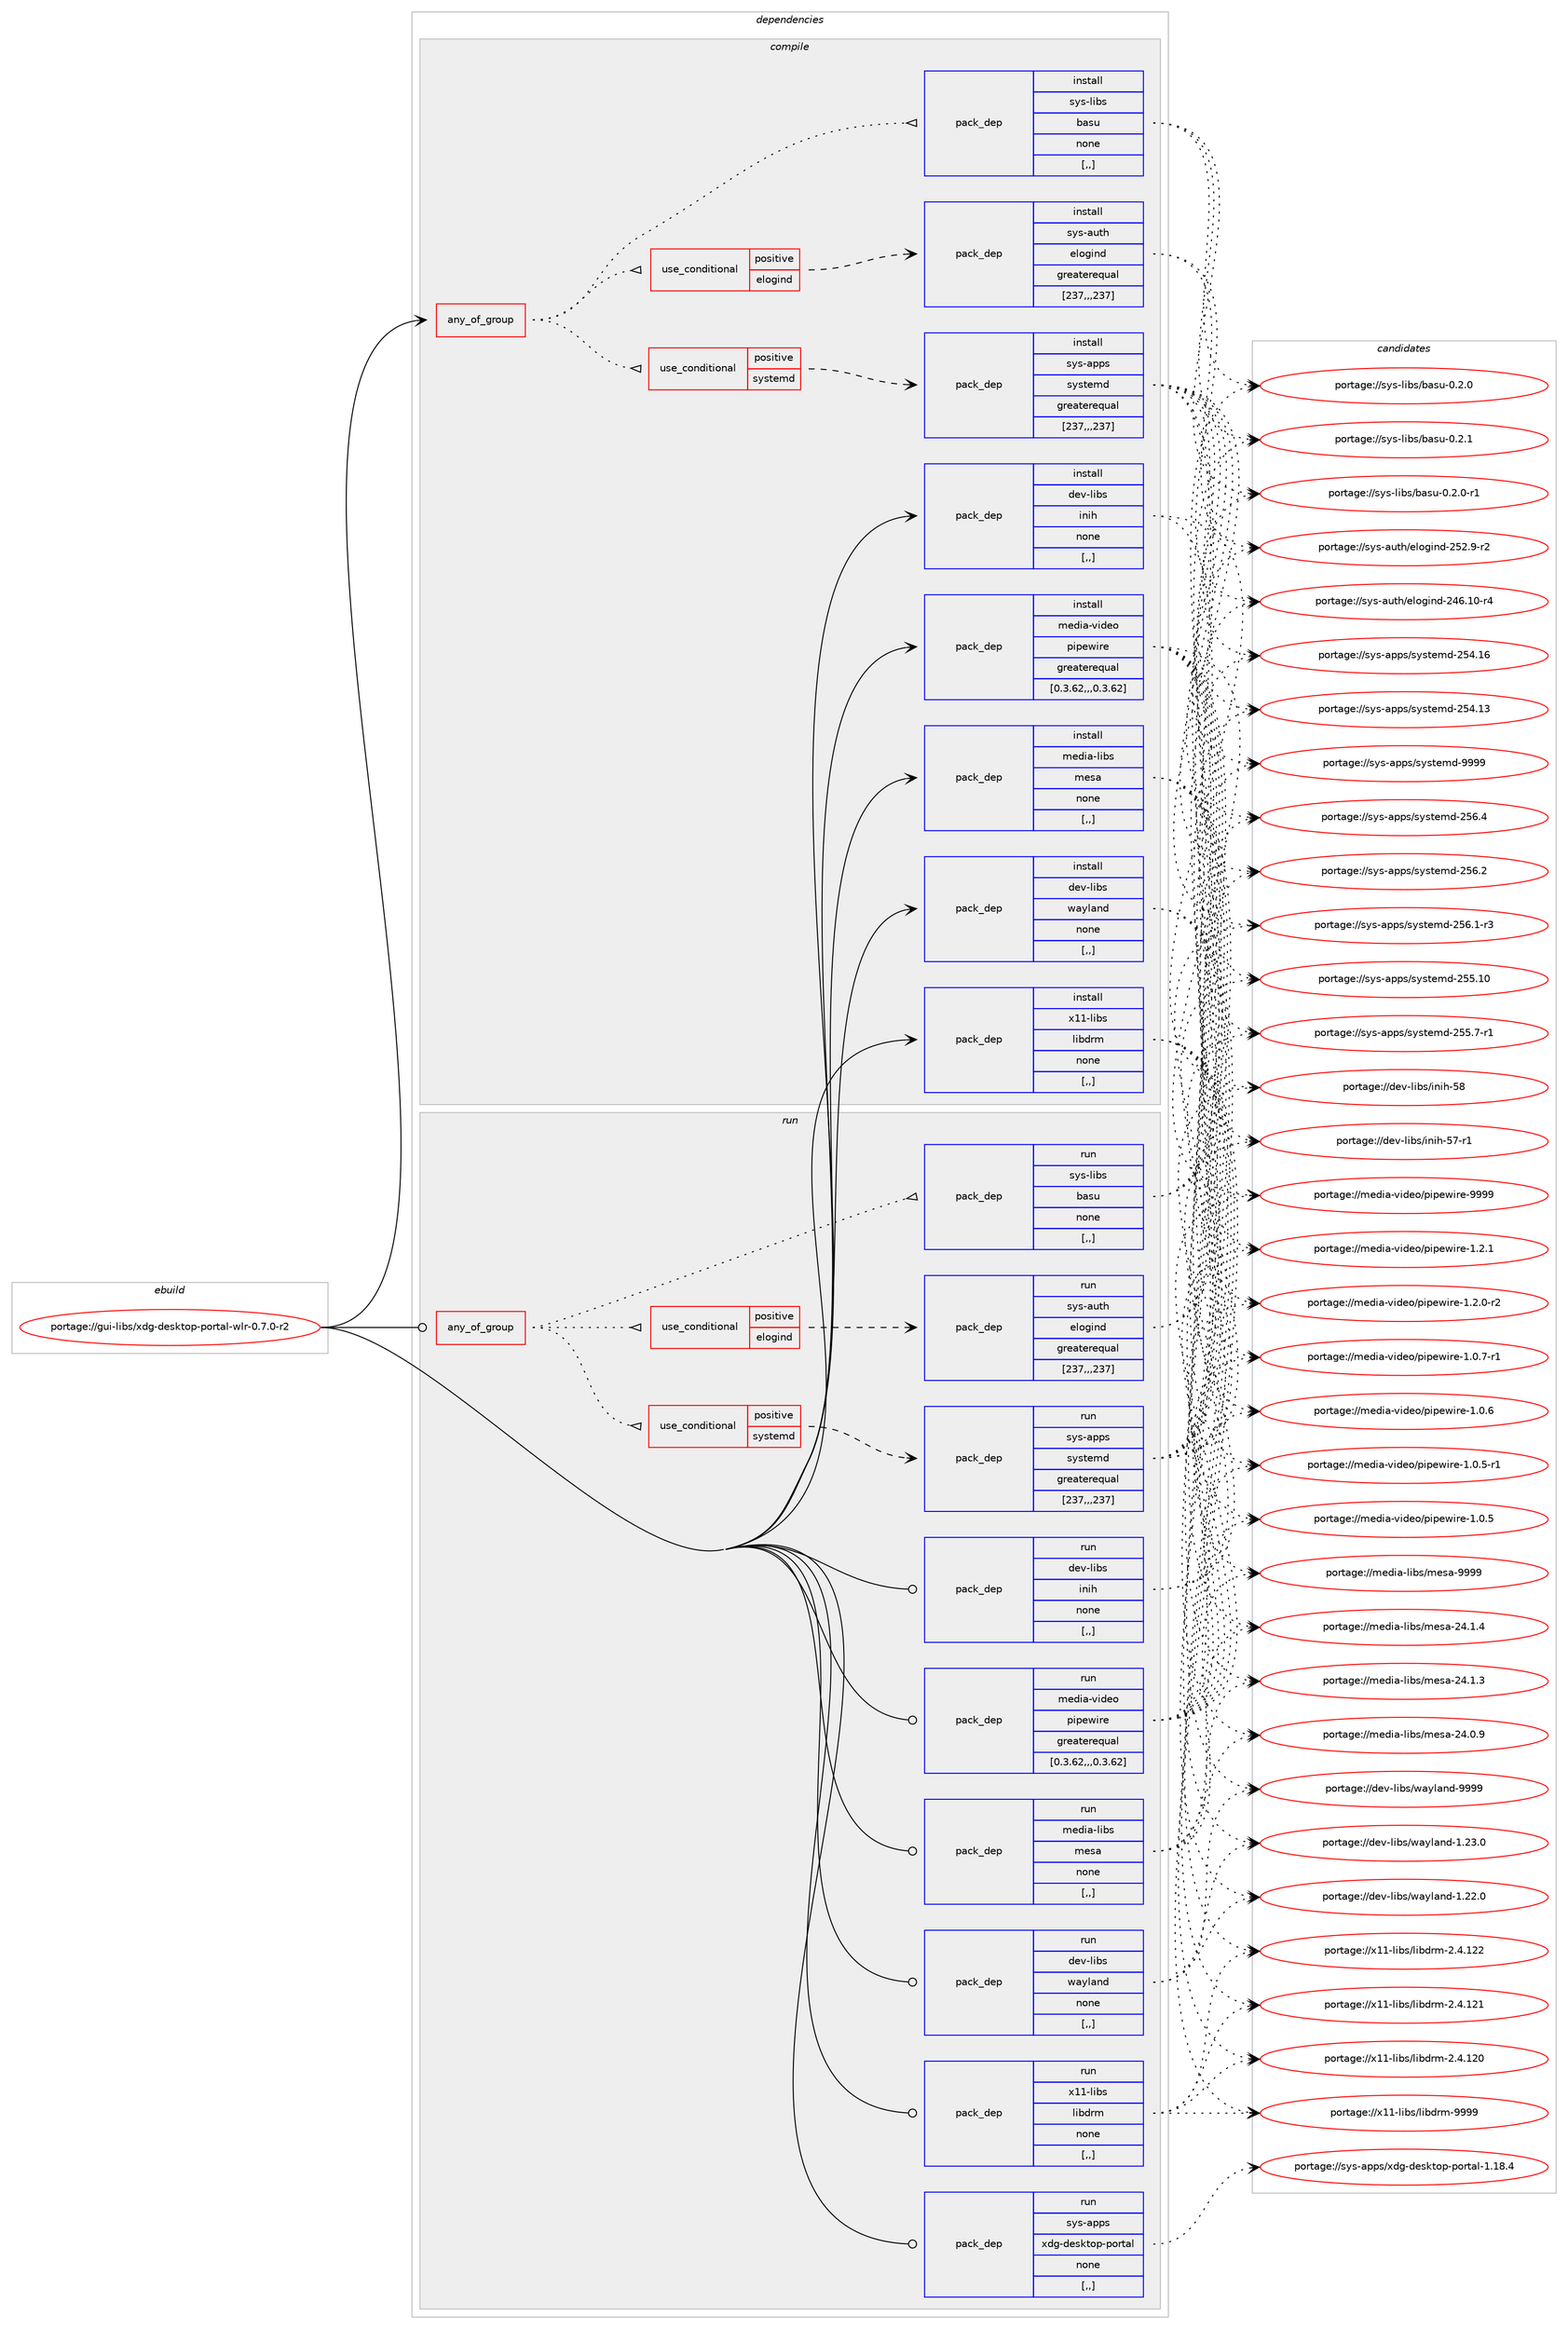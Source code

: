 digraph prolog {

# *************
# Graph options
# *************

newrank=true;
concentrate=true;
compound=true;
graph [rankdir=LR,fontname=Helvetica,fontsize=10,ranksep=1.5];#, ranksep=2.5, nodesep=0.2];
edge  [arrowhead=vee];
node  [fontname=Helvetica,fontsize=10];

# **********
# The ebuild
# **********

subgraph cluster_leftcol {
color=gray;
label=<<i>ebuild</i>>;
id [label="portage://gui-libs/xdg-desktop-portal-wlr-0.7.0-r2", color=red, width=4, href="../gui-libs/xdg-desktop-portal-wlr-0.7.0-r2.svg"];
}

# ****************
# The dependencies
# ****************

subgraph cluster_midcol {
color=gray;
label=<<i>dependencies</i>>;
subgraph cluster_compile {
fillcolor="#eeeeee";
style=filled;
label=<<i>compile</i>>;
subgraph any1433 {
dependency245024 [label=<<TABLE BORDER="0" CELLBORDER="1" CELLSPACING="0" CELLPADDING="4"><TR><TD CELLPADDING="10">any_of_group</TD></TR></TABLE>>, shape=none, color=red];subgraph cond66722 {
dependency245025 [label=<<TABLE BORDER="0" CELLBORDER="1" CELLSPACING="0" CELLPADDING="4"><TR><TD ROWSPAN="3" CELLPADDING="10">use_conditional</TD></TR><TR><TD>positive</TD></TR><TR><TD>systemd</TD></TR></TABLE>>, shape=none, color=red];
subgraph pack176709 {
dependency245026 [label=<<TABLE BORDER="0" CELLBORDER="1" CELLSPACING="0" CELLPADDING="4" WIDTH="220"><TR><TD ROWSPAN="6" CELLPADDING="30">pack_dep</TD></TR><TR><TD WIDTH="110">install</TD></TR><TR><TD>sys-apps</TD></TR><TR><TD>systemd</TD></TR><TR><TD>greaterequal</TD></TR><TR><TD>[237,,,237]</TD></TR></TABLE>>, shape=none, color=blue];
}
dependency245025:e -> dependency245026:w [weight=20,style="dashed",arrowhead="vee"];
}
dependency245024:e -> dependency245025:w [weight=20,style="dotted",arrowhead="oinv"];
subgraph cond66723 {
dependency245027 [label=<<TABLE BORDER="0" CELLBORDER="1" CELLSPACING="0" CELLPADDING="4"><TR><TD ROWSPAN="3" CELLPADDING="10">use_conditional</TD></TR><TR><TD>positive</TD></TR><TR><TD>elogind</TD></TR></TABLE>>, shape=none, color=red];
subgraph pack176710 {
dependency245028 [label=<<TABLE BORDER="0" CELLBORDER="1" CELLSPACING="0" CELLPADDING="4" WIDTH="220"><TR><TD ROWSPAN="6" CELLPADDING="30">pack_dep</TD></TR><TR><TD WIDTH="110">install</TD></TR><TR><TD>sys-auth</TD></TR><TR><TD>elogind</TD></TR><TR><TD>greaterequal</TD></TR><TR><TD>[237,,,237]</TD></TR></TABLE>>, shape=none, color=blue];
}
dependency245027:e -> dependency245028:w [weight=20,style="dashed",arrowhead="vee"];
}
dependency245024:e -> dependency245027:w [weight=20,style="dotted",arrowhead="oinv"];
subgraph pack176711 {
dependency245029 [label=<<TABLE BORDER="0" CELLBORDER="1" CELLSPACING="0" CELLPADDING="4" WIDTH="220"><TR><TD ROWSPAN="6" CELLPADDING="30">pack_dep</TD></TR><TR><TD WIDTH="110">install</TD></TR><TR><TD>sys-libs</TD></TR><TR><TD>basu</TD></TR><TR><TD>none</TD></TR><TR><TD>[,,]</TD></TR></TABLE>>, shape=none, color=blue];
}
dependency245024:e -> dependency245029:w [weight=20,style="dotted",arrowhead="oinv"];
}
id:e -> dependency245024:w [weight=20,style="solid",arrowhead="vee"];
subgraph pack176712 {
dependency245030 [label=<<TABLE BORDER="0" CELLBORDER="1" CELLSPACING="0" CELLPADDING="4" WIDTH="220"><TR><TD ROWSPAN="6" CELLPADDING="30">pack_dep</TD></TR><TR><TD WIDTH="110">install</TD></TR><TR><TD>dev-libs</TD></TR><TR><TD>inih</TD></TR><TR><TD>none</TD></TR><TR><TD>[,,]</TD></TR></TABLE>>, shape=none, color=blue];
}
id:e -> dependency245030:w [weight=20,style="solid",arrowhead="vee"];
subgraph pack176713 {
dependency245031 [label=<<TABLE BORDER="0" CELLBORDER="1" CELLSPACING="0" CELLPADDING="4" WIDTH="220"><TR><TD ROWSPAN="6" CELLPADDING="30">pack_dep</TD></TR><TR><TD WIDTH="110">install</TD></TR><TR><TD>dev-libs</TD></TR><TR><TD>wayland</TD></TR><TR><TD>none</TD></TR><TR><TD>[,,]</TD></TR></TABLE>>, shape=none, color=blue];
}
id:e -> dependency245031:w [weight=20,style="solid",arrowhead="vee"];
subgraph pack176714 {
dependency245032 [label=<<TABLE BORDER="0" CELLBORDER="1" CELLSPACING="0" CELLPADDING="4" WIDTH="220"><TR><TD ROWSPAN="6" CELLPADDING="30">pack_dep</TD></TR><TR><TD WIDTH="110">install</TD></TR><TR><TD>media-libs</TD></TR><TR><TD>mesa</TD></TR><TR><TD>none</TD></TR><TR><TD>[,,]</TD></TR></TABLE>>, shape=none, color=blue];
}
id:e -> dependency245032:w [weight=20,style="solid",arrowhead="vee"];
subgraph pack176715 {
dependency245033 [label=<<TABLE BORDER="0" CELLBORDER="1" CELLSPACING="0" CELLPADDING="4" WIDTH="220"><TR><TD ROWSPAN="6" CELLPADDING="30">pack_dep</TD></TR><TR><TD WIDTH="110">install</TD></TR><TR><TD>media-video</TD></TR><TR><TD>pipewire</TD></TR><TR><TD>greaterequal</TD></TR><TR><TD>[0.3.62,,,0.3.62]</TD></TR></TABLE>>, shape=none, color=blue];
}
id:e -> dependency245033:w [weight=20,style="solid",arrowhead="vee"];
subgraph pack176716 {
dependency245034 [label=<<TABLE BORDER="0" CELLBORDER="1" CELLSPACING="0" CELLPADDING="4" WIDTH="220"><TR><TD ROWSPAN="6" CELLPADDING="30">pack_dep</TD></TR><TR><TD WIDTH="110">install</TD></TR><TR><TD>x11-libs</TD></TR><TR><TD>libdrm</TD></TR><TR><TD>none</TD></TR><TR><TD>[,,]</TD></TR></TABLE>>, shape=none, color=blue];
}
id:e -> dependency245034:w [weight=20,style="solid",arrowhead="vee"];
}
subgraph cluster_compileandrun {
fillcolor="#eeeeee";
style=filled;
label=<<i>compile and run</i>>;
}
subgraph cluster_run {
fillcolor="#eeeeee";
style=filled;
label=<<i>run</i>>;
subgraph any1434 {
dependency245035 [label=<<TABLE BORDER="0" CELLBORDER="1" CELLSPACING="0" CELLPADDING="4"><TR><TD CELLPADDING="10">any_of_group</TD></TR></TABLE>>, shape=none, color=red];subgraph cond66724 {
dependency245036 [label=<<TABLE BORDER="0" CELLBORDER="1" CELLSPACING="0" CELLPADDING="4"><TR><TD ROWSPAN="3" CELLPADDING="10">use_conditional</TD></TR><TR><TD>positive</TD></TR><TR><TD>systemd</TD></TR></TABLE>>, shape=none, color=red];
subgraph pack176717 {
dependency245037 [label=<<TABLE BORDER="0" CELLBORDER="1" CELLSPACING="0" CELLPADDING="4" WIDTH="220"><TR><TD ROWSPAN="6" CELLPADDING="30">pack_dep</TD></TR><TR><TD WIDTH="110">run</TD></TR><TR><TD>sys-apps</TD></TR><TR><TD>systemd</TD></TR><TR><TD>greaterequal</TD></TR><TR><TD>[237,,,237]</TD></TR></TABLE>>, shape=none, color=blue];
}
dependency245036:e -> dependency245037:w [weight=20,style="dashed",arrowhead="vee"];
}
dependency245035:e -> dependency245036:w [weight=20,style="dotted",arrowhead="oinv"];
subgraph cond66725 {
dependency245038 [label=<<TABLE BORDER="0" CELLBORDER="1" CELLSPACING="0" CELLPADDING="4"><TR><TD ROWSPAN="3" CELLPADDING="10">use_conditional</TD></TR><TR><TD>positive</TD></TR><TR><TD>elogind</TD></TR></TABLE>>, shape=none, color=red];
subgraph pack176718 {
dependency245039 [label=<<TABLE BORDER="0" CELLBORDER="1" CELLSPACING="0" CELLPADDING="4" WIDTH="220"><TR><TD ROWSPAN="6" CELLPADDING="30">pack_dep</TD></TR><TR><TD WIDTH="110">run</TD></TR><TR><TD>sys-auth</TD></TR><TR><TD>elogind</TD></TR><TR><TD>greaterequal</TD></TR><TR><TD>[237,,,237]</TD></TR></TABLE>>, shape=none, color=blue];
}
dependency245038:e -> dependency245039:w [weight=20,style="dashed",arrowhead="vee"];
}
dependency245035:e -> dependency245038:w [weight=20,style="dotted",arrowhead="oinv"];
subgraph pack176719 {
dependency245040 [label=<<TABLE BORDER="0" CELLBORDER="1" CELLSPACING="0" CELLPADDING="4" WIDTH="220"><TR><TD ROWSPAN="6" CELLPADDING="30">pack_dep</TD></TR><TR><TD WIDTH="110">run</TD></TR><TR><TD>sys-libs</TD></TR><TR><TD>basu</TD></TR><TR><TD>none</TD></TR><TR><TD>[,,]</TD></TR></TABLE>>, shape=none, color=blue];
}
dependency245035:e -> dependency245040:w [weight=20,style="dotted",arrowhead="oinv"];
}
id:e -> dependency245035:w [weight=20,style="solid",arrowhead="odot"];
subgraph pack176720 {
dependency245041 [label=<<TABLE BORDER="0" CELLBORDER="1" CELLSPACING="0" CELLPADDING="4" WIDTH="220"><TR><TD ROWSPAN="6" CELLPADDING="30">pack_dep</TD></TR><TR><TD WIDTH="110">run</TD></TR><TR><TD>dev-libs</TD></TR><TR><TD>inih</TD></TR><TR><TD>none</TD></TR><TR><TD>[,,]</TD></TR></TABLE>>, shape=none, color=blue];
}
id:e -> dependency245041:w [weight=20,style="solid",arrowhead="odot"];
subgraph pack176721 {
dependency245042 [label=<<TABLE BORDER="0" CELLBORDER="1" CELLSPACING="0" CELLPADDING="4" WIDTH="220"><TR><TD ROWSPAN="6" CELLPADDING="30">pack_dep</TD></TR><TR><TD WIDTH="110">run</TD></TR><TR><TD>dev-libs</TD></TR><TR><TD>wayland</TD></TR><TR><TD>none</TD></TR><TR><TD>[,,]</TD></TR></TABLE>>, shape=none, color=blue];
}
id:e -> dependency245042:w [weight=20,style="solid",arrowhead="odot"];
subgraph pack176722 {
dependency245043 [label=<<TABLE BORDER="0" CELLBORDER="1" CELLSPACING="0" CELLPADDING="4" WIDTH="220"><TR><TD ROWSPAN="6" CELLPADDING="30">pack_dep</TD></TR><TR><TD WIDTH="110">run</TD></TR><TR><TD>media-libs</TD></TR><TR><TD>mesa</TD></TR><TR><TD>none</TD></TR><TR><TD>[,,]</TD></TR></TABLE>>, shape=none, color=blue];
}
id:e -> dependency245043:w [weight=20,style="solid",arrowhead="odot"];
subgraph pack176723 {
dependency245044 [label=<<TABLE BORDER="0" CELLBORDER="1" CELLSPACING="0" CELLPADDING="4" WIDTH="220"><TR><TD ROWSPAN="6" CELLPADDING="30">pack_dep</TD></TR><TR><TD WIDTH="110">run</TD></TR><TR><TD>media-video</TD></TR><TR><TD>pipewire</TD></TR><TR><TD>greaterequal</TD></TR><TR><TD>[0.3.62,,,0.3.62]</TD></TR></TABLE>>, shape=none, color=blue];
}
id:e -> dependency245044:w [weight=20,style="solid",arrowhead="odot"];
subgraph pack176724 {
dependency245045 [label=<<TABLE BORDER="0" CELLBORDER="1" CELLSPACING="0" CELLPADDING="4" WIDTH="220"><TR><TD ROWSPAN="6" CELLPADDING="30">pack_dep</TD></TR><TR><TD WIDTH="110">run</TD></TR><TR><TD>sys-apps</TD></TR><TR><TD>xdg-desktop-portal</TD></TR><TR><TD>none</TD></TR><TR><TD>[,,]</TD></TR></TABLE>>, shape=none, color=blue];
}
id:e -> dependency245045:w [weight=20,style="solid",arrowhead="odot"];
subgraph pack176725 {
dependency245046 [label=<<TABLE BORDER="0" CELLBORDER="1" CELLSPACING="0" CELLPADDING="4" WIDTH="220"><TR><TD ROWSPAN="6" CELLPADDING="30">pack_dep</TD></TR><TR><TD WIDTH="110">run</TD></TR><TR><TD>x11-libs</TD></TR><TR><TD>libdrm</TD></TR><TR><TD>none</TD></TR><TR><TD>[,,]</TD></TR></TABLE>>, shape=none, color=blue];
}
id:e -> dependency245046:w [weight=20,style="solid",arrowhead="odot"];
}
}

# **************
# The candidates
# **************

subgraph cluster_choices {
rank=same;
color=gray;
label=<<i>candidates</i>>;

subgraph choice176709 {
color=black;
nodesep=1;
choice1151211154597112112115471151211151161011091004557575757 [label="portage://sys-apps/systemd-9999", color=red, width=4,href="../sys-apps/systemd-9999.svg"];
choice115121115459711211211547115121115116101109100455053544652 [label="portage://sys-apps/systemd-256.4", color=red, width=4,href="../sys-apps/systemd-256.4.svg"];
choice115121115459711211211547115121115116101109100455053544650 [label="portage://sys-apps/systemd-256.2", color=red, width=4,href="../sys-apps/systemd-256.2.svg"];
choice1151211154597112112115471151211151161011091004550535446494511451 [label="portage://sys-apps/systemd-256.1-r3", color=red, width=4,href="../sys-apps/systemd-256.1-r3.svg"];
choice11512111545971121121154711512111511610110910045505353464948 [label="portage://sys-apps/systemd-255.10", color=red, width=4,href="../sys-apps/systemd-255.10.svg"];
choice1151211154597112112115471151211151161011091004550535346554511449 [label="portage://sys-apps/systemd-255.7-r1", color=red, width=4,href="../sys-apps/systemd-255.7-r1.svg"];
choice11512111545971121121154711512111511610110910045505352464954 [label="portage://sys-apps/systemd-254.16", color=red, width=4,href="../sys-apps/systemd-254.16.svg"];
choice11512111545971121121154711512111511610110910045505352464951 [label="portage://sys-apps/systemd-254.13", color=red, width=4,href="../sys-apps/systemd-254.13.svg"];
dependency245026:e -> choice1151211154597112112115471151211151161011091004557575757:w [style=dotted,weight="100"];
dependency245026:e -> choice115121115459711211211547115121115116101109100455053544652:w [style=dotted,weight="100"];
dependency245026:e -> choice115121115459711211211547115121115116101109100455053544650:w [style=dotted,weight="100"];
dependency245026:e -> choice1151211154597112112115471151211151161011091004550535446494511451:w [style=dotted,weight="100"];
dependency245026:e -> choice11512111545971121121154711512111511610110910045505353464948:w [style=dotted,weight="100"];
dependency245026:e -> choice1151211154597112112115471151211151161011091004550535346554511449:w [style=dotted,weight="100"];
dependency245026:e -> choice11512111545971121121154711512111511610110910045505352464954:w [style=dotted,weight="100"];
dependency245026:e -> choice11512111545971121121154711512111511610110910045505352464951:w [style=dotted,weight="100"];
}
subgraph choice176710 {
color=black;
nodesep=1;
choice1151211154597117116104471011081111031051101004550535046574511450 [label="portage://sys-auth/elogind-252.9-r2", color=red, width=4,href="../sys-auth/elogind-252.9-r2.svg"];
choice115121115459711711610447101108111103105110100455052544649484511452 [label="portage://sys-auth/elogind-246.10-r4", color=red, width=4,href="../sys-auth/elogind-246.10-r4.svg"];
dependency245028:e -> choice1151211154597117116104471011081111031051101004550535046574511450:w [style=dotted,weight="100"];
dependency245028:e -> choice115121115459711711610447101108111103105110100455052544649484511452:w [style=dotted,weight="100"];
}
subgraph choice176711 {
color=black;
nodesep=1;
choice1151211154510810598115479897115117454846504649 [label="portage://sys-libs/basu-0.2.1", color=red, width=4,href="../sys-libs/basu-0.2.1.svg"];
choice11512111545108105981154798971151174548465046484511449 [label="portage://sys-libs/basu-0.2.0-r1", color=red, width=4,href="../sys-libs/basu-0.2.0-r1.svg"];
choice1151211154510810598115479897115117454846504648 [label="portage://sys-libs/basu-0.2.0", color=red, width=4,href="../sys-libs/basu-0.2.0.svg"];
dependency245029:e -> choice1151211154510810598115479897115117454846504649:w [style=dotted,weight="100"];
dependency245029:e -> choice11512111545108105981154798971151174548465046484511449:w [style=dotted,weight="100"];
dependency245029:e -> choice1151211154510810598115479897115117454846504648:w [style=dotted,weight="100"];
}
subgraph choice176712 {
color=black;
nodesep=1;
choice100101118451081059811547105110105104455356 [label="portage://dev-libs/inih-58", color=red, width=4,href="../dev-libs/inih-58.svg"];
choice1001011184510810598115471051101051044553554511449 [label="portage://dev-libs/inih-57-r1", color=red, width=4,href="../dev-libs/inih-57-r1.svg"];
dependency245030:e -> choice100101118451081059811547105110105104455356:w [style=dotted,weight="100"];
dependency245030:e -> choice1001011184510810598115471051101051044553554511449:w [style=dotted,weight="100"];
}
subgraph choice176713 {
color=black;
nodesep=1;
choice10010111845108105981154711997121108971101004557575757 [label="portage://dev-libs/wayland-9999", color=red, width=4,href="../dev-libs/wayland-9999.svg"];
choice100101118451081059811547119971211089711010045494650514648 [label="portage://dev-libs/wayland-1.23.0", color=red, width=4,href="../dev-libs/wayland-1.23.0.svg"];
choice100101118451081059811547119971211089711010045494650504648 [label="portage://dev-libs/wayland-1.22.0", color=red, width=4,href="../dev-libs/wayland-1.22.0.svg"];
dependency245031:e -> choice10010111845108105981154711997121108971101004557575757:w [style=dotted,weight="100"];
dependency245031:e -> choice100101118451081059811547119971211089711010045494650514648:w [style=dotted,weight="100"];
dependency245031:e -> choice100101118451081059811547119971211089711010045494650504648:w [style=dotted,weight="100"];
}
subgraph choice176714 {
color=black;
nodesep=1;
choice10910110010597451081059811547109101115974557575757 [label="portage://media-libs/mesa-9999", color=red, width=4,href="../media-libs/mesa-9999.svg"];
choice109101100105974510810598115471091011159745505246494652 [label="portage://media-libs/mesa-24.1.4", color=red, width=4,href="../media-libs/mesa-24.1.4.svg"];
choice109101100105974510810598115471091011159745505246494651 [label="portage://media-libs/mesa-24.1.3", color=red, width=4,href="../media-libs/mesa-24.1.3.svg"];
choice109101100105974510810598115471091011159745505246484657 [label="portage://media-libs/mesa-24.0.9", color=red, width=4,href="../media-libs/mesa-24.0.9.svg"];
dependency245032:e -> choice10910110010597451081059811547109101115974557575757:w [style=dotted,weight="100"];
dependency245032:e -> choice109101100105974510810598115471091011159745505246494652:w [style=dotted,weight="100"];
dependency245032:e -> choice109101100105974510810598115471091011159745505246494651:w [style=dotted,weight="100"];
dependency245032:e -> choice109101100105974510810598115471091011159745505246484657:w [style=dotted,weight="100"];
}
subgraph choice176715 {
color=black;
nodesep=1;
choice1091011001059745118105100101111471121051121011191051141014557575757 [label="portage://media-video/pipewire-9999", color=red, width=4,href="../media-video/pipewire-9999.svg"];
choice109101100105974511810510010111147112105112101119105114101454946504649 [label="portage://media-video/pipewire-1.2.1", color=red, width=4,href="../media-video/pipewire-1.2.1.svg"];
choice1091011001059745118105100101111471121051121011191051141014549465046484511450 [label="portage://media-video/pipewire-1.2.0-r2", color=red, width=4,href="../media-video/pipewire-1.2.0-r2.svg"];
choice1091011001059745118105100101111471121051121011191051141014549464846554511449 [label="portage://media-video/pipewire-1.0.7-r1", color=red, width=4,href="../media-video/pipewire-1.0.7-r1.svg"];
choice109101100105974511810510010111147112105112101119105114101454946484654 [label="portage://media-video/pipewire-1.0.6", color=red, width=4,href="../media-video/pipewire-1.0.6.svg"];
choice1091011001059745118105100101111471121051121011191051141014549464846534511449 [label="portage://media-video/pipewire-1.0.5-r1", color=red, width=4,href="../media-video/pipewire-1.0.5-r1.svg"];
choice109101100105974511810510010111147112105112101119105114101454946484653 [label="portage://media-video/pipewire-1.0.5", color=red, width=4,href="../media-video/pipewire-1.0.5.svg"];
dependency245033:e -> choice1091011001059745118105100101111471121051121011191051141014557575757:w [style=dotted,weight="100"];
dependency245033:e -> choice109101100105974511810510010111147112105112101119105114101454946504649:w [style=dotted,weight="100"];
dependency245033:e -> choice1091011001059745118105100101111471121051121011191051141014549465046484511450:w [style=dotted,weight="100"];
dependency245033:e -> choice1091011001059745118105100101111471121051121011191051141014549464846554511449:w [style=dotted,weight="100"];
dependency245033:e -> choice109101100105974511810510010111147112105112101119105114101454946484654:w [style=dotted,weight="100"];
dependency245033:e -> choice1091011001059745118105100101111471121051121011191051141014549464846534511449:w [style=dotted,weight="100"];
dependency245033:e -> choice109101100105974511810510010111147112105112101119105114101454946484653:w [style=dotted,weight="100"];
}
subgraph choice176716 {
color=black;
nodesep=1;
choice1204949451081059811547108105981001141094557575757 [label="portage://x11-libs/libdrm-9999", color=red, width=4,href="../x11-libs/libdrm-9999.svg"];
choice1204949451081059811547108105981001141094550465246495050 [label="portage://x11-libs/libdrm-2.4.122", color=red, width=4,href="../x11-libs/libdrm-2.4.122.svg"];
choice1204949451081059811547108105981001141094550465246495049 [label="portage://x11-libs/libdrm-2.4.121", color=red, width=4,href="../x11-libs/libdrm-2.4.121.svg"];
choice1204949451081059811547108105981001141094550465246495048 [label="portage://x11-libs/libdrm-2.4.120", color=red, width=4,href="../x11-libs/libdrm-2.4.120.svg"];
dependency245034:e -> choice1204949451081059811547108105981001141094557575757:w [style=dotted,weight="100"];
dependency245034:e -> choice1204949451081059811547108105981001141094550465246495050:w [style=dotted,weight="100"];
dependency245034:e -> choice1204949451081059811547108105981001141094550465246495049:w [style=dotted,weight="100"];
dependency245034:e -> choice1204949451081059811547108105981001141094550465246495048:w [style=dotted,weight="100"];
}
subgraph choice176717 {
color=black;
nodesep=1;
choice1151211154597112112115471151211151161011091004557575757 [label="portage://sys-apps/systemd-9999", color=red, width=4,href="../sys-apps/systemd-9999.svg"];
choice115121115459711211211547115121115116101109100455053544652 [label="portage://sys-apps/systemd-256.4", color=red, width=4,href="../sys-apps/systemd-256.4.svg"];
choice115121115459711211211547115121115116101109100455053544650 [label="portage://sys-apps/systemd-256.2", color=red, width=4,href="../sys-apps/systemd-256.2.svg"];
choice1151211154597112112115471151211151161011091004550535446494511451 [label="portage://sys-apps/systemd-256.1-r3", color=red, width=4,href="../sys-apps/systemd-256.1-r3.svg"];
choice11512111545971121121154711512111511610110910045505353464948 [label="portage://sys-apps/systemd-255.10", color=red, width=4,href="../sys-apps/systemd-255.10.svg"];
choice1151211154597112112115471151211151161011091004550535346554511449 [label="portage://sys-apps/systemd-255.7-r1", color=red, width=4,href="../sys-apps/systemd-255.7-r1.svg"];
choice11512111545971121121154711512111511610110910045505352464954 [label="portage://sys-apps/systemd-254.16", color=red, width=4,href="../sys-apps/systemd-254.16.svg"];
choice11512111545971121121154711512111511610110910045505352464951 [label="portage://sys-apps/systemd-254.13", color=red, width=4,href="../sys-apps/systemd-254.13.svg"];
dependency245037:e -> choice1151211154597112112115471151211151161011091004557575757:w [style=dotted,weight="100"];
dependency245037:e -> choice115121115459711211211547115121115116101109100455053544652:w [style=dotted,weight="100"];
dependency245037:e -> choice115121115459711211211547115121115116101109100455053544650:w [style=dotted,weight="100"];
dependency245037:e -> choice1151211154597112112115471151211151161011091004550535446494511451:w [style=dotted,weight="100"];
dependency245037:e -> choice11512111545971121121154711512111511610110910045505353464948:w [style=dotted,weight="100"];
dependency245037:e -> choice1151211154597112112115471151211151161011091004550535346554511449:w [style=dotted,weight="100"];
dependency245037:e -> choice11512111545971121121154711512111511610110910045505352464954:w [style=dotted,weight="100"];
dependency245037:e -> choice11512111545971121121154711512111511610110910045505352464951:w [style=dotted,weight="100"];
}
subgraph choice176718 {
color=black;
nodesep=1;
choice1151211154597117116104471011081111031051101004550535046574511450 [label="portage://sys-auth/elogind-252.9-r2", color=red, width=4,href="../sys-auth/elogind-252.9-r2.svg"];
choice115121115459711711610447101108111103105110100455052544649484511452 [label="portage://sys-auth/elogind-246.10-r4", color=red, width=4,href="../sys-auth/elogind-246.10-r4.svg"];
dependency245039:e -> choice1151211154597117116104471011081111031051101004550535046574511450:w [style=dotted,weight="100"];
dependency245039:e -> choice115121115459711711610447101108111103105110100455052544649484511452:w [style=dotted,weight="100"];
}
subgraph choice176719 {
color=black;
nodesep=1;
choice1151211154510810598115479897115117454846504649 [label="portage://sys-libs/basu-0.2.1", color=red, width=4,href="../sys-libs/basu-0.2.1.svg"];
choice11512111545108105981154798971151174548465046484511449 [label="portage://sys-libs/basu-0.2.0-r1", color=red, width=4,href="../sys-libs/basu-0.2.0-r1.svg"];
choice1151211154510810598115479897115117454846504648 [label="portage://sys-libs/basu-0.2.0", color=red, width=4,href="../sys-libs/basu-0.2.0.svg"];
dependency245040:e -> choice1151211154510810598115479897115117454846504649:w [style=dotted,weight="100"];
dependency245040:e -> choice11512111545108105981154798971151174548465046484511449:w [style=dotted,weight="100"];
dependency245040:e -> choice1151211154510810598115479897115117454846504648:w [style=dotted,weight="100"];
}
subgraph choice176720 {
color=black;
nodesep=1;
choice100101118451081059811547105110105104455356 [label="portage://dev-libs/inih-58", color=red, width=4,href="../dev-libs/inih-58.svg"];
choice1001011184510810598115471051101051044553554511449 [label="portage://dev-libs/inih-57-r1", color=red, width=4,href="../dev-libs/inih-57-r1.svg"];
dependency245041:e -> choice100101118451081059811547105110105104455356:w [style=dotted,weight="100"];
dependency245041:e -> choice1001011184510810598115471051101051044553554511449:w [style=dotted,weight="100"];
}
subgraph choice176721 {
color=black;
nodesep=1;
choice10010111845108105981154711997121108971101004557575757 [label="portage://dev-libs/wayland-9999", color=red, width=4,href="../dev-libs/wayland-9999.svg"];
choice100101118451081059811547119971211089711010045494650514648 [label="portage://dev-libs/wayland-1.23.0", color=red, width=4,href="../dev-libs/wayland-1.23.0.svg"];
choice100101118451081059811547119971211089711010045494650504648 [label="portage://dev-libs/wayland-1.22.0", color=red, width=4,href="../dev-libs/wayland-1.22.0.svg"];
dependency245042:e -> choice10010111845108105981154711997121108971101004557575757:w [style=dotted,weight="100"];
dependency245042:e -> choice100101118451081059811547119971211089711010045494650514648:w [style=dotted,weight="100"];
dependency245042:e -> choice100101118451081059811547119971211089711010045494650504648:w [style=dotted,weight="100"];
}
subgraph choice176722 {
color=black;
nodesep=1;
choice10910110010597451081059811547109101115974557575757 [label="portage://media-libs/mesa-9999", color=red, width=4,href="../media-libs/mesa-9999.svg"];
choice109101100105974510810598115471091011159745505246494652 [label="portage://media-libs/mesa-24.1.4", color=red, width=4,href="../media-libs/mesa-24.1.4.svg"];
choice109101100105974510810598115471091011159745505246494651 [label="portage://media-libs/mesa-24.1.3", color=red, width=4,href="../media-libs/mesa-24.1.3.svg"];
choice109101100105974510810598115471091011159745505246484657 [label="portage://media-libs/mesa-24.0.9", color=red, width=4,href="../media-libs/mesa-24.0.9.svg"];
dependency245043:e -> choice10910110010597451081059811547109101115974557575757:w [style=dotted,weight="100"];
dependency245043:e -> choice109101100105974510810598115471091011159745505246494652:w [style=dotted,weight="100"];
dependency245043:e -> choice109101100105974510810598115471091011159745505246494651:w [style=dotted,weight="100"];
dependency245043:e -> choice109101100105974510810598115471091011159745505246484657:w [style=dotted,weight="100"];
}
subgraph choice176723 {
color=black;
nodesep=1;
choice1091011001059745118105100101111471121051121011191051141014557575757 [label="portage://media-video/pipewire-9999", color=red, width=4,href="../media-video/pipewire-9999.svg"];
choice109101100105974511810510010111147112105112101119105114101454946504649 [label="portage://media-video/pipewire-1.2.1", color=red, width=4,href="../media-video/pipewire-1.2.1.svg"];
choice1091011001059745118105100101111471121051121011191051141014549465046484511450 [label="portage://media-video/pipewire-1.2.0-r2", color=red, width=4,href="../media-video/pipewire-1.2.0-r2.svg"];
choice1091011001059745118105100101111471121051121011191051141014549464846554511449 [label="portage://media-video/pipewire-1.0.7-r1", color=red, width=4,href="../media-video/pipewire-1.0.7-r1.svg"];
choice109101100105974511810510010111147112105112101119105114101454946484654 [label="portage://media-video/pipewire-1.0.6", color=red, width=4,href="../media-video/pipewire-1.0.6.svg"];
choice1091011001059745118105100101111471121051121011191051141014549464846534511449 [label="portage://media-video/pipewire-1.0.5-r1", color=red, width=4,href="../media-video/pipewire-1.0.5-r1.svg"];
choice109101100105974511810510010111147112105112101119105114101454946484653 [label="portage://media-video/pipewire-1.0.5", color=red, width=4,href="../media-video/pipewire-1.0.5.svg"];
dependency245044:e -> choice1091011001059745118105100101111471121051121011191051141014557575757:w [style=dotted,weight="100"];
dependency245044:e -> choice109101100105974511810510010111147112105112101119105114101454946504649:w [style=dotted,weight="100"];
dependency245044:e -> choice1091011001059745118105100101111471121051121011191051141014549465046484511450:w [style=dotted,weight="100"];
dependency245044:e -> choice1091011001059745118105100101111471121051121011191051141014549464846554511449:w [style=dotted,weight="100"];
dependency245044:e -> choice109101100105974511810510010111147112105112101119105114101454946484654:w [style=dotted,weight="100"];
dependency245044:e -> choice1091011001059745118105100101111471121051121011191051141014549464846534511449:w [style=dotted,weight="100"];
dependency245044:e -> choice109101100105974511810510010111147112105112101119105114101454946484653:w [style=dotted,weight="100"];
}
subgraph choice176724 {
color=black;
nodesep=1;
choice11512111545971121121154712010010345100101115107116111112451121111141169710845494649564652 [label="portage://sys-apps/xdg-desktop-portal-1.18.4", color=red, width=4,href="../sys-apps/xdg-desktop-portal-1.18.4.svg"];
dependency245045:e -> choice11512111545971121121154712010010345100101115107116111112451121111141169710845494649564652:w [style=dotted,weight="100"];
}
subgraph choice176725 {
color=black;
nodesep=1;
choice1204949451081059811547108105981001141094557575757 [label="portage://x11-libs/libdrm-9999", color=red, width=4,href="../x11-libs/libdrm-9999.svg"];
choice1204949451081059811547108105981001141094550465246495050 [label="portage://x11-libs/libdrm-2.4.122", color=red, width=4,href="../x11-libs/libdrm-2.4.122.svg"];
choice1204949451081059811547108105981001141094550465246495049 [label="portage://x11-libs/libdrm-2.4.121", color=red, width=4,href="../x11-libs/libdrm-2.4.121.svg"];
choice1204949451081059811547108105981001141094550465246495048 [label="portage://x11-libs/libdrm-2.4.120", color=red, width=4,href="../x11-libs/libdrm-2.4.120.svg"];
dependency245046:e -> choice1204949451081059811547108105981001141094557575757:w [style=dotted,weight="100"];
dependency245046:e -> choice1204949451081059811547108105981001141094550465246495050:w [style=dotted,weight="100"];
dependency245046:e -> choice1204949451081059811547108105981001141094550465246495049:w [style=dotted,weight="100"];
dependency245046:e -> choice1204949451081059811547108105981001141094550465246495048:w [style=dotted,weight="100"];
}
}

}
